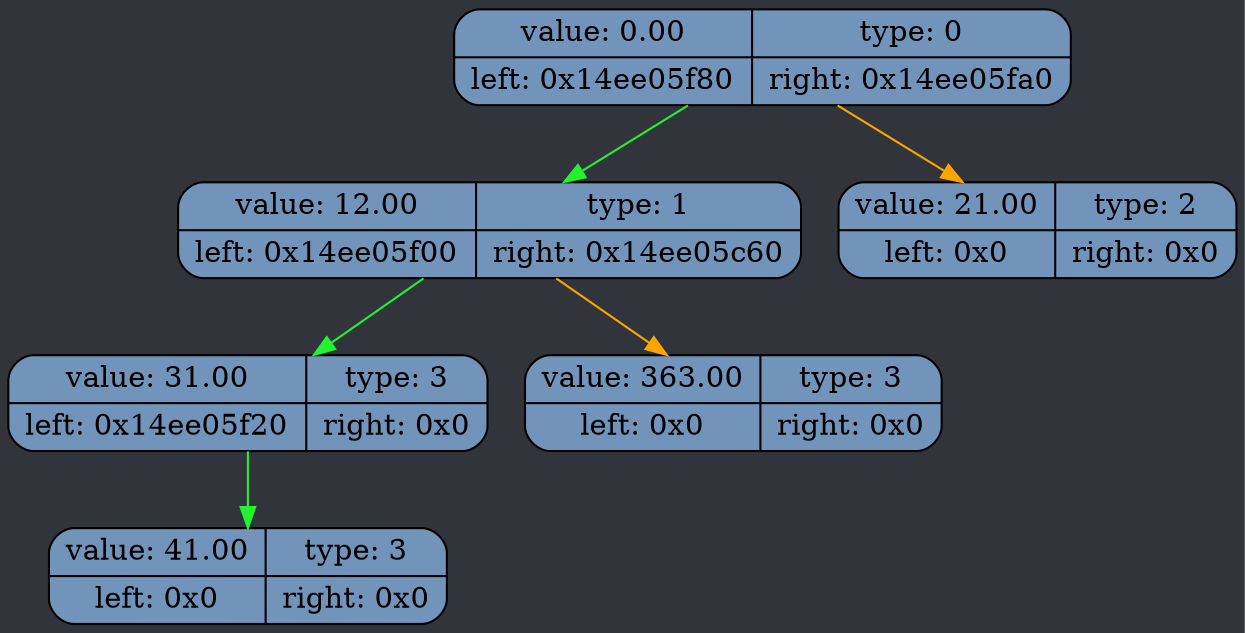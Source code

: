 digraph structs {
	rankdir=HR;
	graph [bgcolor="#31353b"]
	node[color="black",fontsize=14];
	edge[color="darkgreen",fontcolor="blue",fontsize=12,  width=0.4];


	1323327136[shape=Mrecord,style=filled, fillcolor="#7293ba", rank = 1,label="{value: 0.00 | left: 0x14ee05f80} | {type: 0  | right: 0x14ee05fa0}"];
	1323327360[shape=Mrecord,style=filled, fillcolor="#7293ba", rank = 2,label="{value: 12.00 | left: 0x14ee05f00} | {type: 1  | right: 0x14ee05c60}"];
	1323327232[shape=Mrecord,style=filled, fillcolor="#7293ba", rank = 3,label="{value: 31.00 | left: 0x14ee05f20} | {type: 3  | right: 0x0}"];
	1323327264[shape=Mrecord,style=filled, fillcolor="#7293ba", rank = 4,label="{value: 41.00 | left: 0x0} | {type: 3  | right: 0x0}"];
	1323326560[shape=Mrecord,style=filled, fillcolor="#7293ba", rank = 4,label="{value: 363.00 | left: 0x0} | {type: 3  | right: 0x0}"];
	1323327392[shape=Mrecord,style=filled, fillcolor="#7293ba", rank = 3,label="{value: 21.00 | left: 0x0} | {type: 2  | right: 0x0}"];




	1323327136->1323327360 [color = "#22f230"];
	1323327360->1323327232 [color = "#22f230"];
	1323327232->1323327264 [color = "#22f230"];
	1323327360->1323326560 [color = "orange"];
	1323327136->1323327392 [color = "orange"];



}
